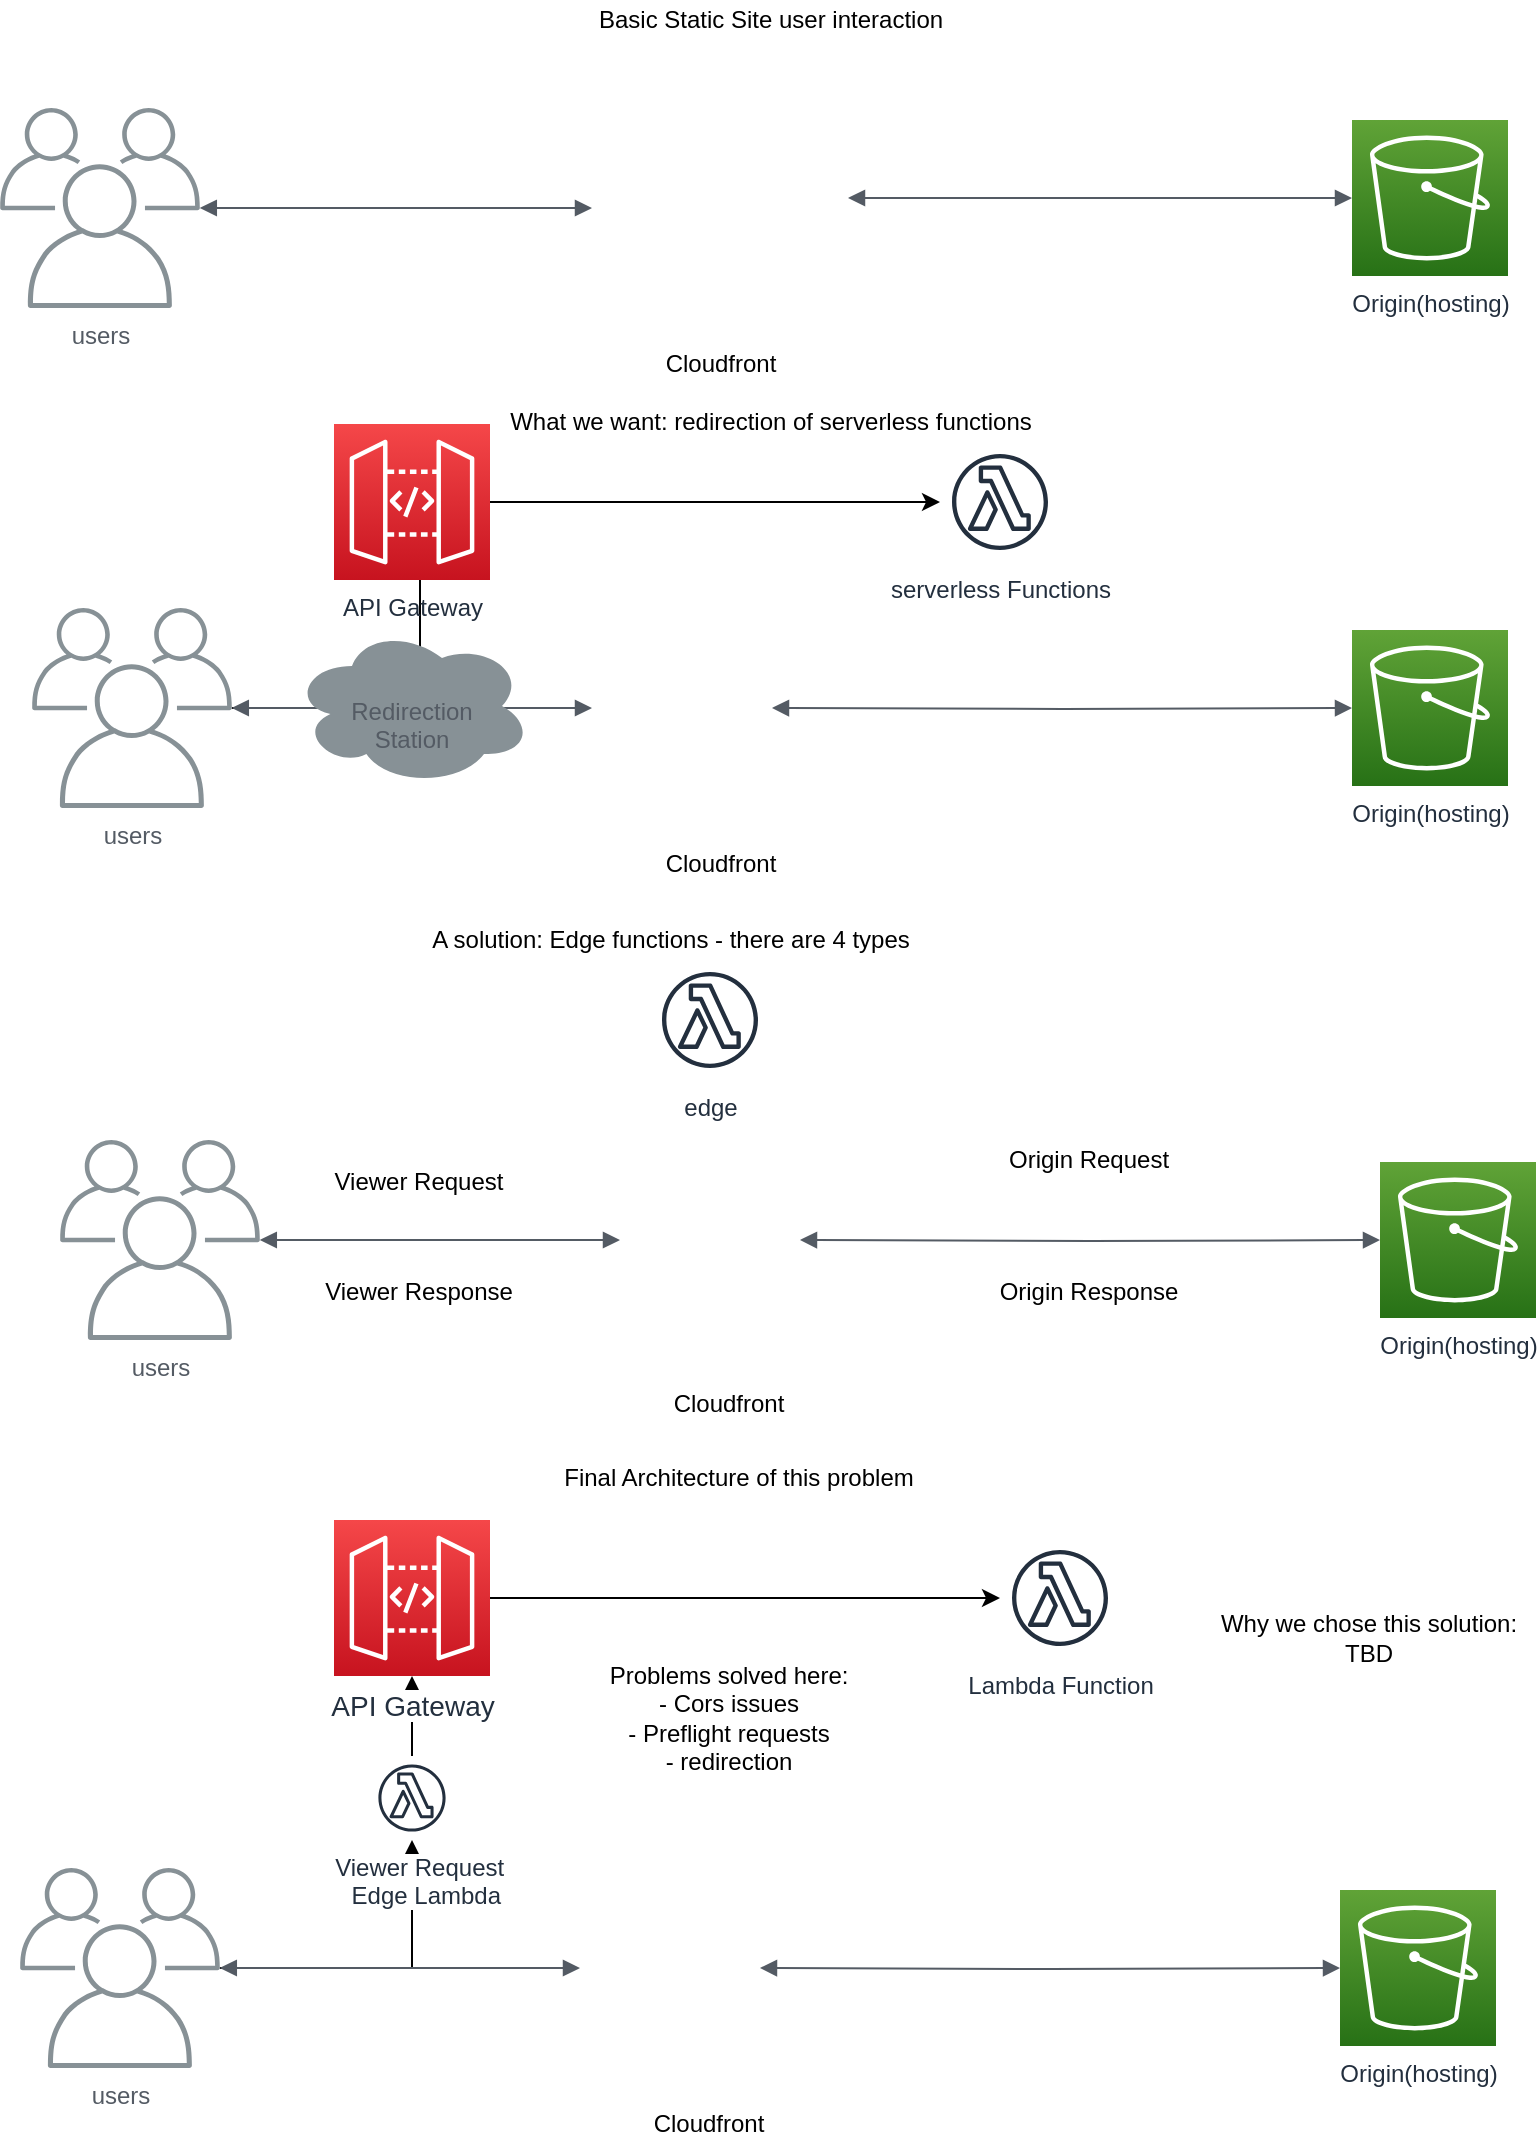 <mxfile version="14.6.6" type="github">
  <diagram name="Page-1" id="aaaa8250-4180-3840-79b5-4cada1eebb92">
    <mxGraphModel dx="1398" dy="652" grid="1" gridSize="10" guides="1" tooltips="1" connect="1" arrows="1" fold="1" page="1" pageScale="1" pageWidth="850" pageHeight="1100" background="#ffffff" math="0" shadow="0">
      <root>
        <mxCell id="0" />
        <mxCell id="1" parent="0" />
        <mxCell id="AImv0birtledZt1vUi7C-1" value="users" style="outlineConnect=0;gradientColor=none;fontColor=#545B64;strokeColor=none;fillColor=#879196;dashed=0;verticalLabelPosition=bottom;verticalAlign=top;align=center;html=1;fontSize=12;fontStyle=0;aspect=fixed;shape=mxgraph.aws4.illustration_users;pointerEvents=1" parent="1" vertex="1">
          <mxGeometry x="40" y="64" width="100" height="100" as="geometry" />
        </mxCell>
        <mxCell id="AImv0birtledZt1vUi7C-3" value="Cloudfront" style="shape=image;html=1;verticalAlign=top;verticalLabelPosition=bottom;labelBackgroundColor=#ffffff;imageAspect=0;aspect=fixed;image=https://cdn2.iconfinder.com/data/icons/amazon-aws-stencils/100/Storage__Content_Delivery_Amazon_CloudFront-128.png" parent="1" vertex="1">
          <mxGeometry x="336" y="50" width="128" height="128" as="geometry" />
        </mxCell>
        <mxCell id="AImv0birtledZt1vUi7C-4" value="" style="edgeStyle=orthogonalEdgeStyle;html=1;endArrow=block;elbow=vertical;startArrow=block;startFill=1;endFill=1;strokeColor=#545B64;rounded=0;entryX=0;entryY=0.5;entryDx=0;entryDy=0;" parent="1" source="AImv0birtledZt1vUi7C-1" target="AImv0birtledZt1vUi7C-3" edge="1">
          <mxGeometry width="100" relative="1" as="geometry">
            <mxPoint x="150" y="200" as="sourcePoint" />
            <mxPoint x="250" y="200" as="targetPoint" />
            <Array as="points" />
          </mxGeometry>
        </mxCell>
        <mxCell id="AImv0birtledZt1vUi7C-5" value="Origin(hosting)" style="points=[[0,0,0],[0.25,0,0],[0.5,0,0],[0.75,0,0],[1,0,0],[0,1,0],[0.25,1,0],[0.5,1,0],[0.75,1,0],[1,1,0],[0,0.25,0],[0,0.5,0],[0,0.75,0],[1,0.25,0],[1,0.5,0],[1,0.75,0]];outlineConnect=0;fontColor=#232F3E;gradientColor=#60A337;gradientDirection=north;fillColor=#277116;strokeColor=#ffffff;dashed=0;verticalLabelPosition=bottom;verticalAlign=top;align=center;html=1;fontSize=12;fontStyle=0;aspect=fixed;shape=mxgraph.aws4.resourceIcon;resIcon=mxgraph.aws4.s3;" parent="1" vertex="1">
          <mxGeometry x="716" y="70" width="78" height="78" as="geometry" />
        </mxCell>
        <mxCell id="AImv0birtledZt1vUi7C-6" value="" style="edgeStyle=orthogonalEdgeStyle;html=1;endArrow=block;elbow=vertical;startArrow=block;startFill=1;endFill=1;strokeColor=#545B64;rounded=0;" parent="1" source="AImv0birtledZt1vUi7C-3" target="AImv0birtledZt1vUi7C-5" edge="1">
          <mxGeometry width="100" relative="1" as="geometry">
            <mxPoint x="420" y="180" as="sourcePoint" />
            <mxPoint x="680" y="170" as="targetPoint" />
            <Array as="points">
              <mxPoint x="510" y="109" />
              <mxPoint x="510" y="109" />
            </Array>
          </mxGeometry>
        </mxCell>
        <mxCell id="AImv0birtledZt1vUi7C-20" value="" style="edgeStyle=orthogonalEdgeStyle;rounded=0;orthogonalLoop=1;jettySize=auto;html=1;entryX=0.5;entryY=1;entryDx=0;entryDy=0;entryPerimeter=0;" parent="1" source="AImv0birtledZt1vUi7C-8" target="AImv0birtledZt1vUi7C-21" edge="1">
          <mxGeometry relative="1" as="geometry">
            <mxPoint x="290.0" y="310" as="targetPoint" />
            <Array as="points">
              <mxPoint x="250" y="364" />
              <mxPoint x="250" y="278" />
            </Array>
          </mxGeometry>
        </mxCell>
        <mxCell id="AImv0birtledZt1vUi7C-8" value="users" style="outlineConnect=0;gradientColor=none;fontColor=#545B64;strokeColor=none;fillColor=#879196;dashed=0;verticalLabelPosition=bottom;verticalAlign=top;align=center;html=1;fontSize=12;fontStyle=0;aspect=fixed;shape=mxgraph.aws4.illustration_users;pointerEvents=1" parent="1" vertex="1">
          <mxGeometry x="56" y="314" width="100" height="100" as="geometry" />
        </mxCell>
        <mxCell id="AImv0birtledZt1vUi7C-9" value="Cloudfront" style="shape=image;html=1;verticalAlign=top;verticalLabelPosition=bottom;labelBackgroundColor=#ffffff;imageAspect=0;aspect=fixed;image=https://cdn2.iconfinder.com/data/icons/amazon-aws-stencils/100/Storage__Content_Delivery_Amazon_CloudFront-128.png" parent="1" vertex="1">
          <mxGeometry x="336" y="300" width="128" height="128" as="geometry" />
        </mxCell>
        <mxCell id="AImv0birtledZt1vUi7C-10" value="" style="edgeStyle=orthogonalEdgeStyle;html=1;endArrow=block;elbow=vertical;startArrow=block;startFill=1;endFill=1;strokeColor=#545B64;rounded=0;entryX=0;entryY=0.5;entryDx=0;entryDy=0;" parent="1" source="AImv0birtledZt1vUi7C-8" target="AImv0birtledZt1vUi7C-9" edge="1">
          <mxGeometry width="100" relative="1" as="geometry">
            <mxPoint x="156" y="384" as="sourcePoint" />
            <mxPoint x="256" y="384" as="targetPoint" />
            <Array as="points" />
          </mxGeometry>
        </mxCell>
        <mxCell id="AImv0birtledZt1vUi7C-11" value="Origin(hosting)" style="points=[[0,0,0],[0.25,0,0],[0.5,0,0],[0.75,0,0],[1,0,0],[0,1,0],[0.25,1,0],[0.5,1,0],[0.75,1,0],[1,1,0],[0,0.25,0],[0,0.5,0],[0,0.75,0],[1,0.25,0],[1,0.5,0],[1,0.75,0]];outlineConnect=0;fontColor=#232F3E;gradientColor=#60A337;gradientDirection=north;fillColor=#277116;strokeColor=#ffffff;dashed=0;verticalLabelPosition=bottom;verticalAlign=top;align=center;html=1;fontSize=12;fontStyle=0;aspect=fixed;shape=mxgraph.aws4.resourceIcon;resIcon=mxgraph.aws4.s3;" parent="1" vertex="1">
          <mxGeometry x="716" y="325" width="78" height="78" as="geometry" />
        </mxCell>
        <mxCell id="AImv0birtledZt1vUi7C-12" value="" style="edgeStyle=orthogonalEdgeStyle;html=1;endArrow=block;elbow=vertical;startArrow=block;startFill=1;endFill=1;strokeColor=#545B64;rounded=0;" parent="1" target="AImv0birtledZt1vUi7C-11" edge="1">
          <mxGeometry width="100" relative="1" as="geometry">
            <mxPoint x="426.0" y="364" as="sourcePoint" />
            <mxPoint x="686" y="354" as="targetPoint" />
          </mxGeometry>
        </mxCell>
        <mxCell id="AImv0birtledZt1vUi7C-40" value="" style="edgeStyle=orthogonalEdgeStyle;rounded=0;orthogonalLoop=1;jettySize=auto;html=1;" parent="1" source="AImv0birtledZt1vUi7C-21" target="AImv0birtledZt1vUi7C-41" edge="1">
          <mxGeometry relative="1" as="geometry">
            <Array as="points">
              <mxPoint x="410" y="261" />
              <mxPoint x="410" y="261" />
            </Array>
          </mxGeometry>
        </mxCell>
        <mxCell id="AImv0birtledZt1vUi7C-21" value="API Gateway" style="points=[[0,0,0],[0.25,0,0],[0.5,0,0],[0.75,0,0],[1,0,0],[0,1,0],[0.25,1,0],[0.5,1,0],[0.75,1,0],[1,1,0],[0,0.25,0],[0,0.5,0],[0,0.75,0],[1,0.25,0],[1,0.5,0],[1,0.75,0]];outlineConnect=0;fontColor=#232F3E;gradientColor=#F54749;gradientDirection=north;fillColor=#C7131F;strokeColor=#ffffff;dashed=0;verticalLabelPosition=bottom;verticalAlign=top;align=center;html=1;fontSize=12;fontStyle=0;aspect=fixed;shape=mxgraph.aws4.resourceIcon;resIcon=mxgraph.aws4.api_gateway;" parent="1" vertex="1">
          <mxGeometry x="207" y="222" width="78" height="78" as="geometry" />
        </mxCell>
        <mxCell id="AImv0birtledZt1vUi7C-30" value="users" style="outlineConnect=0;gradientColor=none;fontColor=#545B64;strokeColor=none;fillColor=#879196;dashed=0;verticalLabelPosition=bottom;verticalAlign=top;align=center;html=1;fontSize=12;fontStyle=0;aspect=fixed;shape=mxgraph.aws4.illustration_users;pointerEvents=1" parent="1" vertex="1">
          <mxGeometry x="70" y="580" width="100" height="100" as="geometry" />
        </mxCell>
        <mxCell id="AImv0birtledZt1vUi7C-31" value="" style="edgeStyle=orthogonalEdgeStyle;html=1;endArrow=block;elbow=vertical;startArrow=block;startFill=1;endFill=1;strokeColor=#545B64;rounded=0;entryX=0;entryY=0.5;entryDx=0;entryDy=0;" parent="1" source="AImv0birtledZt1vUi7C-30" edge="1">
          <mxGeometry width="100" relative="1" as="geometry">
            <mxPoint x="170" y="650" as="sourcePoint" />
            <mxPoint x="350" y="630" as="targetPoint" />
            <Array as="points" />
          </mxGeometry>
        </mxCell>
        <mxCell id="AImv0birtledZt1vUi7C-32" value="Origin(hosting)" style="points=[[0,0,0],[0.25,0,0],[0.5,0,0],[0.75,0,0],[1,0,0],[0,1,0],[0.25,1,0],[0.5,1,0],[0.75,1,0],[1,1,0],[0,0.25,0],[0,0.5,0],[0,0.75,0],[1,0.25,0],[1,0.5,0],[1,0.75,0]];outlineConnect=0;fontColor=#232F3E;gradientColor=#60A337;gradientDirection=north;fillColor=#277116;strokeColor=#ffffff;dashed=0;verticalLabelPosition=bottom;verticalAlign=top;align=center;html=1;fontSize=12;fontStyle=0;aspect=fixed;shape=mxgraph.aws4.resourceIcon;resIcon=mxgraph.aws4.s3;" parent="1" vertex="1">
          <mxGeometry x="730" y="591" width="78" height="78" as="geometry" />
        </mxCell>
        <mxCell id="AImv0birtledZt1vUi7C-33" value="" style="edgeStyle=orthogonalEdgeStyle;html=1;endArrow=block;elbow=vertical;startArrow=block;startFill=1;endFill=1;strokeColor=#545B64;rounded=0;" parent="1" target="AImv0birtledZt1vUi7C-32" edge="1">
          <mxGeometry width="100" relative="1" as="geometry">
            <mxPoint x="440" y="630" as="sourcePoint" />
            <mxPoint x="700" y="620" as="targetPoint" />
          </mxGeometry>
        </mxCell>
        <mxCell id="AImv0birtledZt1vUi7C-34" value="Viewer Request" style="text;html=1;align=center;verticalAlign=middle;resizable=0;points=[];autosize=1;strokeColor=none;" parent="1" vertex="1">
          <mxGeometry x="199" y="591" width="100" height="20" as="geometry" />
        </mxCell>
        <mxCell id="AImv0birtledZt1vUi7C-35" value="Viewer Response" style="text;html=1;align=center;verticalAlign=middle;resizable=0;points=[];autosize=1;strokeColor=none;" parent="1" vertex="1">
          <mxGeometry x="194" y="646" width="110" height="20" as="geometry" />
        </mxCell>
        <mxCell id="AImv0birtledZt1vUi7C-36" value="Origin Request" style="text;html=1;align=center;verticalAlign=middle;resizable=0;points=[];autosize=1;strokeColor=none;" parent="1" vertex="1">
          <mxGeometry x="534" y="580" width="100" height="20" as="geometry" />
        </mxCell>
        <mxCell id="AImv0birtledZt1vUi7C-37" value="Origin Response" style="text;html=1;align=center;verticalAlign=middle;resizable=0;points=[];autosize=1;strokeColor=none;" parent="1" vertex="1">
          <mxGeometry x="534" y="646" width="100" height="20" as="geometry" />
        </mxCell>
        <mxCell id="AImv0birtledZt1vUi7C-38" value="Cloudfront" style="shape=image;html=1;verticalAlign=top;verticalLabelPosition=bottom;labelBackgroundColor=#ffffff;imageAspect=0;aspect=fixed;image=https://cdn2.iconfinder.com/data/icons/amazon-aws-stencils/100/Storage__Content_Delivery_Amazon_CloudFront-128.png" parent="1" vertex="1">
          <mxGeometry x="340" y="570" width="128" height="128" as="geometry" />
        </mxCell>
        <mxCell id="AImv0birtledZt1vUi7C-41" value="serverless Functions" style="outlineConnect=0;fontColor=#232F3E;gradientColor=none;strokeColor=#232F3E;fillColor=#ffffff;dashed=0;verticalLabelPosition=bottom;verticalAlign=top;align=center;html=1;fontSize=12;fontStyle=0;aspect=fixed;shape=mxgraph.aws4.resourceIcon;resIcon=mxgraph.aws4.lambda_function;" parent="1" vertex="1">
          <mxGeometry x="510" y="231" width="60" height="60" as="geometry" />
        </mxCell>
        <mxCell id="AImv0birtledZt1vUi7C-42" value="edge" style="outlineConnect=0;fontColor=#232F3E;gradientColor=none;strokeColor=#232F3E;fillColor=#ffffff;dashed=0;verticalLabelPosition=bottom;verticalAlign=top;align=center;html=1;fontSize=12;fontStyle=0;aspect=fixed;shape=mxgraph.aws4.resourceIcon;resIcon=mxgraph.aws4.lambda_function;" parent="1" vertex="1">
          <mxGeometry x="365" y="490" width="60" height="60" as="geometry" />
        </mxCell>
        <mxCell id="AImv0birtledZt1vUi7C-43" value="" style="edgeStyle=orthogonalEdgeStyle;rounded=0;orthogonalLoop=1;jettySize=auto;html=1;entryX=0.5;entryY=1;entryDx=0;entryDy=0;entryPerimeter=0;startArrow=none;" parent="1" source="AImv0birtledZt1vUi7C-57" target="AImv0birtledZt1vUi7C-54" edge="1">
          <mxGeometry relative="1" as="geometry">
            <mxPoint x="284.0" y="940" as="targetPoint" />
            <Array as="points" />
            <mxPoint x="440" y="878" as="sourcePoint" />
          </mxGeometry>
        </mxCell>
        <mxCell id="AImv0birtledZt1vUi7C-63" value="" style="edgeStyle=orthogonalEdgeStyle;rounded=0;orthogonalLoop=1;jettySize=auto;html=1;" parent="1" source="AImv0birtledZt1vUi7C-44" target="AImv0birtledZt1vUi7C-57" edge="1">
          <mxGeometry relative="1" as="geometry">
            <mxPoint x="140" y="890" as="targetPoint" />
            <Array as="points">
              <mxPoint x="246" y="994" />
            </Array>
          </mxGeometry>
        </mxCell>
        <mxCell id="AImv0birtledZt1vUi7C-44" value="users" style="outlineConnect=0;gradientColor=none;fontColor=#545B64;strokeColor=none;fillColor=#879196;dashed=0;verticalLabelPosition=bottom;verticalAlign=top;align=center;html=1;fontSize=12;fontStyle=0;aspect=fixed;shape=mxgraph.aws4.illustration_users;pointerEvents=1" parent="1" vertex="1">
          <mxGeometry x="50" y="944" width="100" height="100" as="geometry" />
        </mxCell>
        <mxCell id="AImv0birtledZt1vUi7C-45" value="Cloudfront" style="shape=image;html=1;verticalAlign=top;verticalLabelPosition=bottom;labelBackgroundColor=#ffffff;imageAspect=0;aspect=fixed;image=https://cdn2.iconfinder.com/data/icons/amazon-aws-stencils/100/Storage__Content_Delivery_Amazon_CloudFront-128.png" parent="1" vertex="1">
          <mxGeometry x="330" y="930" width="128" height="128" as="geometry" />
        </mxCell>
        <mxCell id="AImv0birtledZt1vUi7C-46" value="" style="edgeStyle=orthogonalEdgeStyle;html=1;endArrow=block;elbow=vertical;startArrow=block;startFill=1;endFill=1;strokeColor=#545B64;rounded=0;entryX=0;entryY=0.5;entryDx=0;entryDy=0;" parent="1" source="AImv0birtledZt1vUi7C-44" target="AImv0birtledZt1vUi7C-45" edge="1">
          <mxGeometry width="100" relative="1" as="geometry">
            <mxPoint x="150" y="1014" as="sourcePoint" />
            <mxPoint x="250" y="1014" as="targetPoint" />
            <Array as="points" />
          </mxGeometry>
        </mxCell>
        <mxCell id="AImv0birtledZt1vUi7C-47" value="Origin(hosting)" style="points=[[0,0,0],[0.25,0,0],[0.5,0,0],[0.75,0,0],[1,0,0],[0,1,0],[0.25,1,0],[0.5,1,0],[0.75,1,0],[1,1,0],[0,0.25,0],[0,0.5,0],[0,0.75,0],[1,0.25,0],[1,0.5,0],[1,0.75,0]];outlineConnect=0;fontColor=#232F3E;gradientColor=#60A337;gradientDirection=north;fillColor=#277116;strokeColor=#ffffff;dashed=0;verticalLabelPosition=bottom;verticalAlign=top;align=center;html=1;fontSize=12;fontStyle=0;aspect=fixed;shape=mxgraph.aws4.resourceIcon;resIcon=mxgraph.aws4.s3;" parent="1" vertex="1">
          <mxGeometry x="710" y="955" width="78" height="78" as="geometry" />
        </mxCell>
        <mxCell id="AImv0birtledZt1vUi7C-48" value="" style="edgeStyle=orthogonalEdgeStyle;html=1;endArrow=block;elbow=vertical;startArrow=block;startFill=1;endFill=1;strokeColor=#545B64;rounded=0;" parent="1" target="AImv0birtledZt1vUi7C-47" edge="1">
          <mxGeometry width="100" relative="1" as="geometry">
            <mxPoint x="420" y="994" as="sourcePoint" />
            <mxPoint x="680" y="984" as="targetPoint" />
          </mxGeometry>
        </mxCell>
        <mxCell id="AImv0birtledZt1vUi7C-53" value="" style="edgeStyle=orthogonalEdgeStyle;rounded=0;orthogonalLoop=1;jettySize=auto;html=1;" parent="1" source="AImv0birtledZt1vUi7C-54" target="AImv0birtledZt1vUi7C-55" edge="1">
          <mxGeometry relative="1" as="geometry">
            <Array as="points">
              <mxPoint x="390" y="809" />
              <mxPoint x="390" y="809" />
            </Array>
          </mxGeometry>
        </mxCell>
        <mxCell id="AImv0birtledZt1vUi7C-54" value="&lt;font style=&quot;font-size: 14px ; background-color: rgb(255 , 255 , 255)&quot;&gt;API Gateway&lt;/font&gt;" style="points=[[0,0,0],[0.25,0,0],[0.5,0,0],[0.75,0,0],[1,0,0],[0,1,0],[0.25,1,0],[0.5,1,0],[0.75,1,0],[1,1,0],[0,0.25,0],[0,0.5,0],[0,0.75,0],[1,0.25,0],[1,0.5,0],[1,0.75,0]];outlineConnect=0;fontColor=#232F3E;gradientColor=#F54749;gradientDirection=north;fillColor=#C7131F;strokeColor=#ffffff;dashed=0;verticalLabelPosition=bottom;verticalAlign=top;align=center;html=1;fontSize=12;fontStyle=0;aspect=fixed;shape=mxgraph.aws4.resourceIcon;resIcon=mxgraph.aws4.api_gateway;" parent="1" vertex="1">
          <mxGeometry x="207" y="770" width="78" height="78" as="geometry" />
        </mxCell>
        <mxCell id="AImv0birtledZt1vUi7C-55" value="Lambda Function" style="outlineConnect=0;fontColor=#232F3E;gradientColor=none;strokeColor=#232F3E;fillColor=#ffffff;dashed=0;verticalLabelPosition=bottom;verticalAlign=top;align=center;html=1;fontSize=12;fontStyle=0;aspect=fixed;shape=mxgraph.aws4.resourceIcon;resIcon=mxgraph.aws4.lambda_function;" parent="1" vertex="1">
          <mxGeometry x="540" y="779" width="60" height="60" as="geometry" />
        </mxCell>
        <mxCell id="AImv0birtledZt1vUi7C-57" value="&lt;span style=&quot;background-color: rgb(255 , 255 , 255)&quot;&gt;&amp;nbsp; Viewer Request&lt;br&gt;&amp;nbsp; &amp;nbsp; Edge Lambda&lt;/span&gt;" style="outlineConnect=0;fontColor=#232F3E;gradientColor=none;strokeColor=#232F3E;fillColor=#ffffff;dashed=0;verticalLabelPosition=bottom;verticalAlign=top;align=center;html=1;fontSize=12;fontStyle=0;aspect=fixed;shape=mxgraph.aws4.resourceIcon;resIcon=mxgraph.aws4.lambda_function;" parent="1" vertex="1">
          <mxGeometry x="225" y="888" width="42" height="42" as="geometry" />
        </mxCell>
        <mxCell id="AImv0birtledZt1vUi7C-64" value="Basic Static Site user interaction" style="text;html=1;align=center;verticalAlign=middle;resizable=0;points=[];autosize=1;strokeColor=none;" parent="1" vertex="1">
          <mxGeometry x="330" y="10" width="190" height="20" as="geometry" />
        </mxCell>
        <mxCell id="AImv0birtledZt1vUi7C-65" value="&lt;br&gt;&lt;br&gt;Redirection&lt;br&gt;Station" style="ellipse;shape=cloud;whiteSpace=wrap;html=1;dashed=0;fontColor=#545B64;fontStyle=0;verticalAlign=top;strokeColor=none;fillColor=#879196;" parent="1" vertex="1">
          <mxGeometry x="186" y="323" width="120" height="80" as="geometry" />
        </mxCell>
        <mxCell id="AImv0birtledZt1vUi7C-69" value="What we want: redirection of serverless functions" style="text;html=1;align=center;verticalAlign=middle;resizable=0;points=[];autosize=1;strokeColor=none;" parent="1" vertex="1">
          <mxGeometry x="285" y="211" width="280" height="20" as="geometry" />
        </mxCell>
        <mxCell id="AImv0birtledZt1vUi7C-70" value="A solution: Edge functions - there are 4 types" style="text;html=1;align=center;verticalAlign=middle;resizable=0;points=[];autosize=1;strokeColor=none;" parent="1" vertex="1">
          <mxGeometry x="250" y="470" width="250" height="20" as="geometry" />
        </mxCell>
        <mxCell id="AImv0birtledZt1vUi7C-71" value="Final Architecture of this problem" style="text;html=1;align=center;verticalAlign=middle;resizable=0;points=[];autosize=1;strokeColor=none;" parent="1" vertex="1">
          <mxGeometry x="314" y="739" width="190" height="20" as="geometry" />
        </mxCell>
        <mxCell id="AImv0birtledZt1vUi7C-72" value="Problems solved here:&lt;br&gt;- Cors issues&lt;br&gt;- Preflight requests&lt;br&gt;- redirection" style="text;html=1;align=center;verticalAlign=middle;resizable=0;points=[];autosize=1;strokeColor=none;" parent="1" vertex="1">
          <mxGeometry x="339" y="839" width="130" height="60" as="geometry" />
        </mxCell>
        <mxCell id="AImv0birtledZt1vUi7C-73" value="Why we chose this solution:&lt;br&gt;TBD" style="text;html=1;align=center;verticalAlign=middle;resizable=0;points=[];autosize=1;strokeColor=none;" parent="1" vertex="1">
          <mxGeometry x="644" y="814" width="160" height="30" as="geometry" />
        </mxCell>
      </root>
    </mxGraphModel>
  </diagram>
</mxfile>
